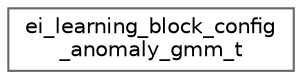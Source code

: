 digraph "Graphical Class Hierarchy"
{
 // LATEX_PDF_SIZE
  bgcolor="transparent";
  edge [fontname=Helvetica,fontsize=10,labelfontname=Helvetica,labelfontsize=10];
  node [fontname=Helvetica,fontsize=10,shape=box,height=0.2,width=0.4];
  rankdir="LR";
  Node0 [id="Node000000",label="ei_learning_block_config\l_anomaly_gmm_t",height=0.2,width=0.4,color="grey40", fillcolor="white", style="filled",URL="$structei__learning__block__config__anomaly__gmm__t.html",tooltip=" "];
}

